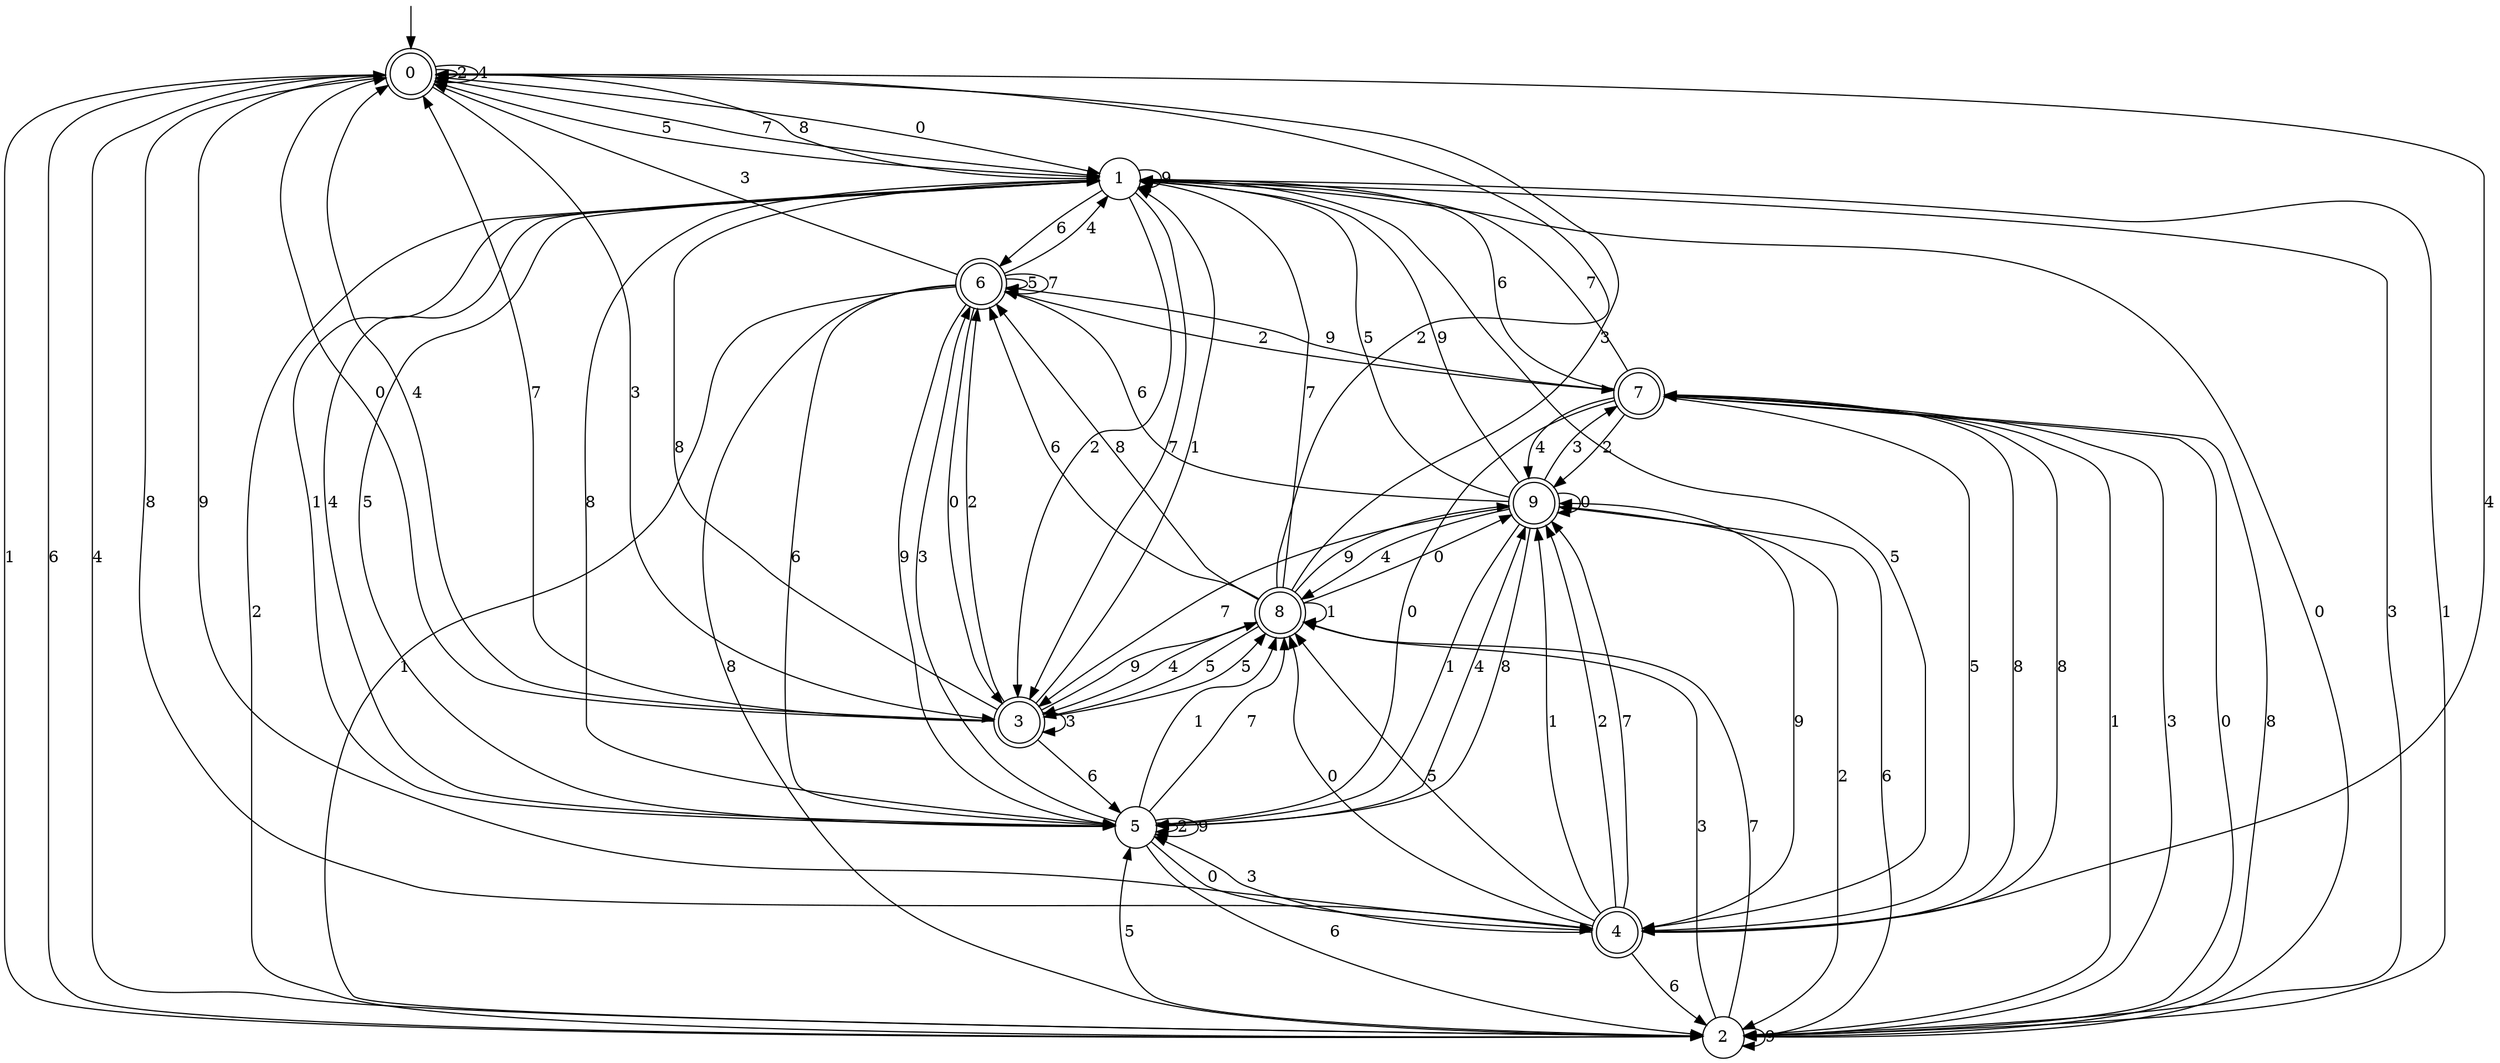 digraph g {

	s0 [shape="doublecircle" label="0"];
	s1 [shape="circle" label="1"];
	s2 [shape="circle" label="2"];
	s3 [shape="doublecircle" label="3"];
	s4 [shape="doublecircle" label="4"];
	s5 [shape="circle" label="5"];
	s6 [shape="doublecircle" label="6"];
	s7 [shape="doublecircle" label="7"];
	s8 [shape="doublecircle" label="8"];
	s9 [shape="doublecircle" label="9"];
	s0 -> s1 [label="0"];
	s0 -> s2 [label="1"];
	s0 -> s0 [label="2"];
	s0 -> s3 [label="3"];
	s0 -> s0 [label="4"];
	s0 -> s1 [label="5"];
	s0 -> s2 [label="6"];
	s0 -> s1 [label="7"];
	s0 -> s4 [label="8"];
	s0 -> s4 [label="9"];
	s1 -> s2 [label="0"];
	s1 -> s5 [label="1"];
	s1 -> s3 [label="2"];
	s1 -> s2 [label="3"];
	s1 -> s5 [label="4"];
	s1 -> s4 [label="5"];
	s1 -> s6 [label="6"];
	s1 -> s3 [label="7"];
	s1 -> s0 [label="8"];
	s1 -> s1 [label="9"];
	s2 -> s7 [label="0"];
	s2 -> s1 [label="1"];
	s2 -> s1 [label="2"];
	s2 -> s8 [label="3"];
	s2 -> s0 [label="4"];
	s2 -> s5 [label="5"];
	s2 -> s9 [label="6"];
	s2 -> s8 [label="7"];
	s2 -> s7 [label="8"];
	s2 -> s2 [label="9"];
	s3 -> s0 [label="0"];
	s3 -> s1 [label="1"];
	s3 -> s6 [label="2"];
	s3 -> s3 [label="3"];
	s3 -> s0 [label="4"];
	s3 -> s8 [label="5"];
	s3 -> s5 [label="6"];
	s3 -> s0 [label="7"];
	s3 -> s1 [label="8"];
	s3 -> s8 [label="9"];
	s4 -> s8 [label="0"];
	s4 -> s9 [label="1"];
	s4 -> s9 [label="2"];
	s4 -> s5 [label="3"];
	s4 -> s0 [label="4"];
	s4 -> s8 [label="5"];
	s4 -> s2 [label="6"];
	s4 -> s9 [label="7"];
	s4 -> s7 [label="8"];
	s4 -> s9 [label="9"];
	s5 -> s4 [label="0"];
	s5 -> s8 [label="1"];
	s5 -> s5 [label="2"];
	s5 -> s6 [label="3"];
	s5 -> s9 [label="4"];
	s5 -> s1 [label="5"];
	s5 -> s2 [label="6"];
	s5 -> s8 [label="7"];
	s5 -> s1 [label="8"];
	s5 -> s5 [label="9"];
	s6 -> s3 [label="0"];
	s6 -> s2 [label="1"];
	s6 -> s7 [label="2"];
	s6 -> s0 [label="3"];
	s6 -> s1 [label="4"];
	s6 -> s6 [label="5"];
	s6 -> s5 [label="6"];
	s6 -> s6 [label="7"];
	s6 -> s2 [label="8"];
	s6 -> s5 [label="9"];
	s7 -> s5 [label="0"];
	s7 -> s2 [label="1"];
	s7 -> s9 [label="2"];
	s7 -> s2 [label="3"];
	s7 -> s9 [label="4"];
	s7 -> s4 [label="5"];
	s7 -> s1 [label="6"];
	s7 -> s1 [label="7"];
	s7 -> s4 [label="8"];
	s7 -> s6 [label="9"];
	s8 -> s9 [label="0"];
	s8 -> s8 [label="1"];
	s8 -> s0 [label="2"];
	s8 -> s0 [label="3"];
	s8 -> s3 [label="4"];
	s8 -> s3 [label="5"];
	s8 -> s6 [label="6"];
	s8 -> s1 [label="7"];
	s8 -> s6 [label="8"];
	s8 -> s9 [label="9"];
	s9 -> s9 [label="0"];
	s9 -> s5 [label="1"];
	s9 -> s2 [label="2"];
	s9 -> s7 [label="3"];
	s9 -> s8 [label="4"];
	s9 -> s1 [label="5"];
	s9 -> s6 [label="6"];
	s9 -> s3 [label="7"];
	s9 -> s5 [label="8"];
	s9 -> s1 [label="9"];

__start0 [label="" shape="none" width="0" height="0"];
__start0 -> s0;

}
